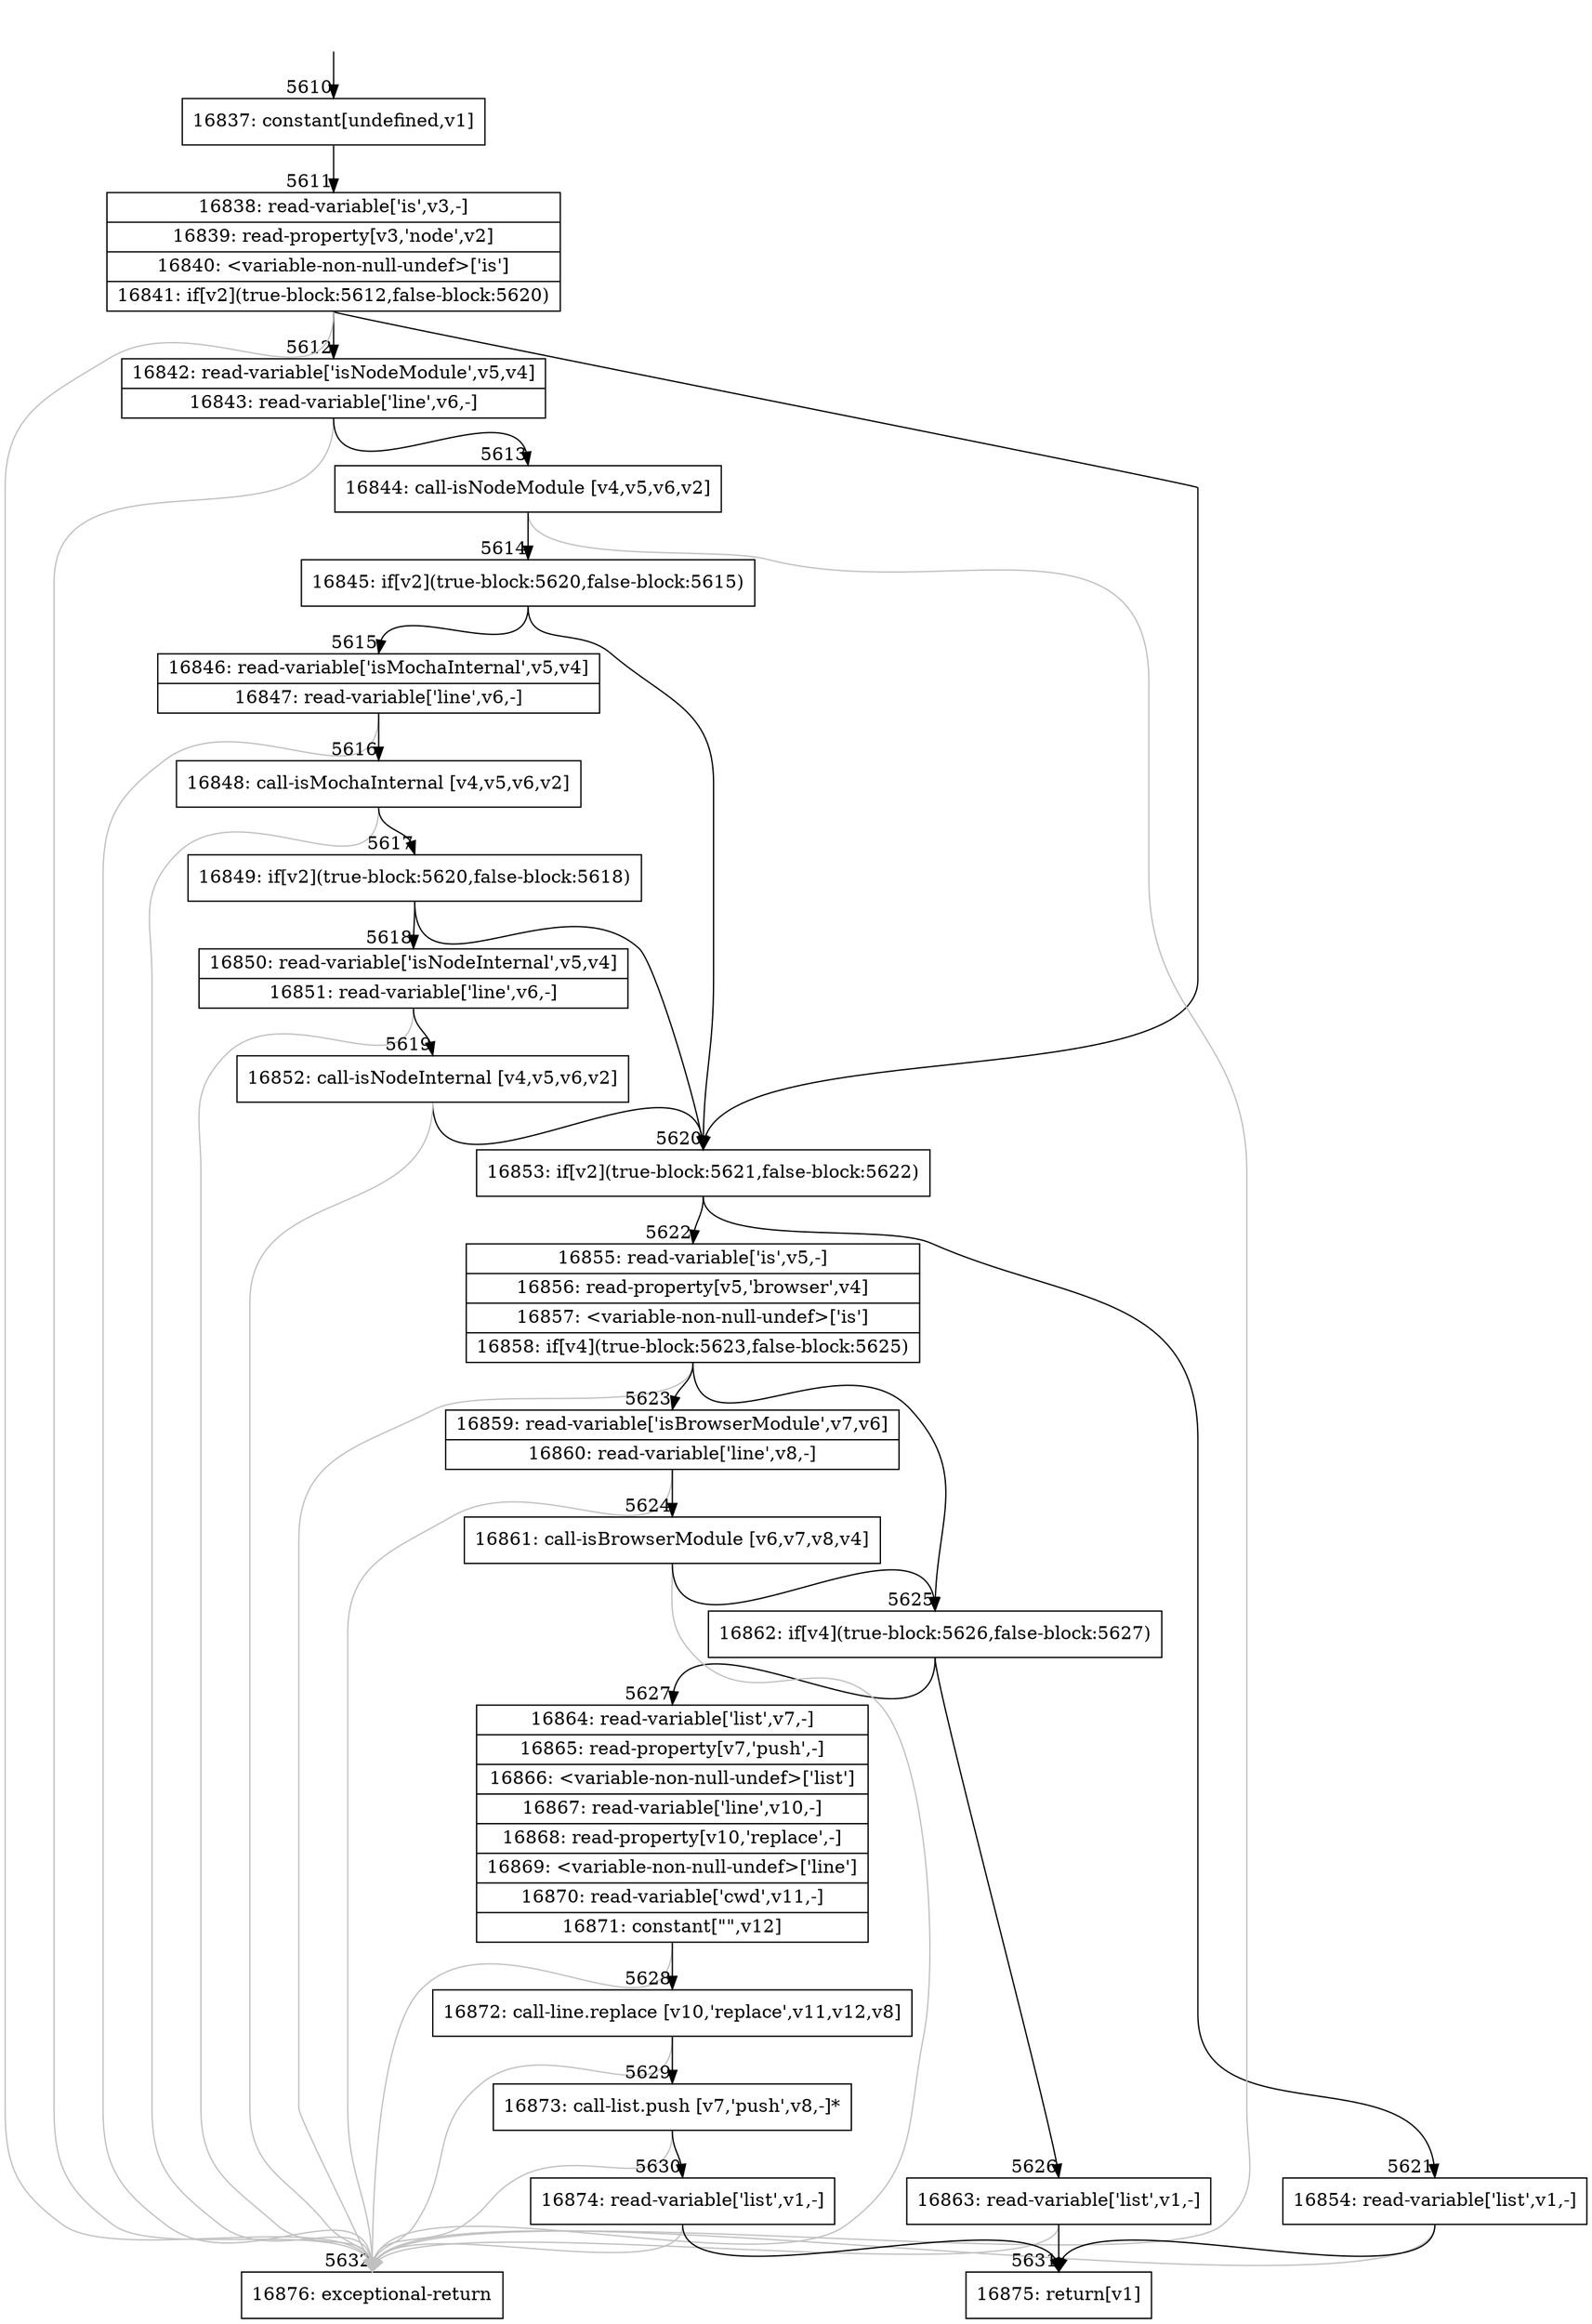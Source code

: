 digraph {
rankdir="TD"
BB_entry482[shape=none,label=""];
BB_entry482 -> BB5610 [tailport=s, headport=n, headlabel="    5610"]
BB5610 [shape=record label="{16837: constant[undefined,v1]}" ] 
BB5610 -> BB5611 [tailport=s, headport=n, headlabel="      5611"]
BB5611 [shape=record label="{16838: read-variable['is',v3,-]|16839: read-property[v3,'node',v2]|16840: \<variable-non-null-undef\>['is']|16841: if[v2](true-block:5612,false-block:5620)}" ] 
BB5611 -> BB5620 [tailport=s, headport=n, headlabel="      5620"]
BB5611 -> BB5612 [tailport=s, headport=n, headlabel="      5612"]
BB5611 -> BB5632 [tailport=s, headport=n, color=gray, headlabel="      5632"]
BB5612 [shape=record label="{16842: read-variable['isNodeModule',v5,v4]|16843: read-variable['line',v6,-]}" ] 
BB5612 -> BB5613 [tailport=s, headport=n, headlabel="      5613"]
BB5612 -> BB5632 [tailport=s, headport=n, color=gray]
BB5613 [shape=record label="{16844: call-isNodeModule [v4,v5,v6,v2]}" ] 
BB5613 -> BB5614 [tailport=s, headport=n, headlabel="      5614"]
BB5613 -> BB5632 [tailport=s, headport=n, color=gray]
BB5614 [shape=record label="{16845: if[v2](true-block:5620,false-block:5615)}" ] 
BB5614 -> BB5620 [tailport=s, headport=n]
BB5614 -> BB5615 [tailport=s, headport=n, headlabel="      5615"]
BB5615 [shape=record label="{16846: read-variable['isMochaInternal',v5,v4]|16847: read-variable['line',v6,-]}" ] 
BB5615 -> BB5616 [tailport=s, headport=n, headlabel="      5616"]
BB5615 -> BB5632 [tailport=s, headport=n, color=gray]
BB5616 [shape=record label="{16848: call-isMochaInternal [v4,v5,v6,v2]}" ] 
BB5616 -> BB5617 [tailport=s, headport=n, headlabel="      5617"]
BB5616 -> BB5632 [tailport=s, headport=n, color=gray]
BB5617 [shape=record label="{16849: if[v2](true-block:5620,false-block:5618)}" ] 
BB5617 -> BB5620 [tailport=s, headport=n]
BB5617 -> BB5618 [tailport=s, headport=n, headlabel="      5618"]
BB5618 [shape=record label="{16850: read-variable['isNodeInternal',v5,v4]|16851: read-variable['line',v6,-]}" ] 
BB5618 -> BB5619 [tailport=s, headport=n, headlabel="      5619"]
BB5618 -> BB5632 [tailport=s, headport=n, color=gray]
BB5619 [shape=record label="{16852: call-isNodeInternal [v4,v5,v6,v2]}" ] 
BB5619 -> BB5620 [tailport=s, headport=n]
BB5619 -> BB5632 [tailport=s, headport=n, color=gray]
BB5620 [shape=record label="{16853: if[v2](true-block:5621,false-block:5622)}" ] 
BB5620 -> BB5621 [tailport=s, headport=n, headlabel="      5621"]
BB5620 -> BB5622 [tailport=s, headport=n, headlabel="      5622"]
BB5621 [shape=record label="{16854: read-variable['list',v1,-]}" ] 
BB5621 -> BB5631 [tailport=s, headport=n, headlabel="      5631"]
BB5621 -> BB5632 [tailport=s, headport=n, color=gray]
BB5622 [shape=record label="{16855: read-variable['is',v5,-]|16856: read-property[v5,'browser',v4]|16857: \<variable-non-null-undef\>['is']|16858: if[v4](true-block:5623,false-block:5625)}" ] 
BB5622 -> BB5625 [tailport=s, headport=n, headlabel="      5625"]
BB5622 -> BB5623 [tailport=s, headport=n, headlabel="      5623"]
BB5622 -> BB5632 [tailport=s, headport=n, color=gray]
BB5623 [shape=record label="{16859: read-variable['isBrowserModule',v7,v6]|16860: read-variable['line',v8,-]}" ] 
BB5623 -> BB5624 [tailport=s, headport=n, headlabel="      5624"]
BB5623 -> BB5632 [tailport=s, headport=n, color=gray]
BB5624 [shape=record label="{16861: call-isBrowserModule [v6,v7,v8,v4]}" ] 
BB5624 -> BB5625 [tailport=s, headport=n]
BB5624 -> BB5632 [tailport=s, headport=n, color=gray]
BB5625 [shape=record label="{16862: if[v4](true-block:5626,false-block:5627)}" ] 
BB5625 -> BB5626 [tailport=s, headport=n, headlabel="      5626"]
BB5625 -> BB5627 [tailport=s, headport=n, headlabel="      5627"]
BB5626 [shape=record label="{16863: read-variable['list',v1,-]}" ] 
BB5626 -> BB5631 [tailport=s, headport=n]
BB5626 -> BB5632 [tailport=s, headport=n, color=gray]
BB5627 [shape=record label="{16864: read-variable['list',v7,-]|16865: read-property[v7,'push',-]|16866: \<variable-non-null-undef\>['list']|16867: read-variable['line',v10,-]|16868: read-property[v10,'replace',-]|16869: \<variable-non-null-undef\>['line']|16870: read-variable['cwd',v11,-]|16871: constant[\"\",v12]}" ] 
BB5627 -> BB5628 [tailport=s, headport=n, headlabel="      5628"]
BB5627 -> BB5632 [tailport=s, headport=n, color=gray]
BB5628 [shape=record label="{16872: call-line.replace [v10,'replace',v11,v12,v8]}" ] 
BB5628 -> BB5629 [tailport=s, headport=n, headlabel="      5629"]
BB5628 -> BB5632 [tailport=s, headport=n, color=gray]
BB5629 [shape=record label="{16873: call-list.push [v7,'push',v8,-]*}" ] 
BB5629 -> BB5630 [tailport=s, headport=n, headlabel="      5630"]
BB5629 -> BB5632 [tailport=s, headport=n, color=gray]
BB5630 [shape=record label="{16874: read-variable['list',v1,-]}" ] 
BB5630 -> BB5631 [tailport=s, headport=n]
BB5630 -> BB5632 [tailport=s, headport=n, color=gray]
BB5631 [shape=record label="{16875: return[v1]}" ] 
BB5632 [shape=record label="{16876: exceptional-return}" ] 
//#$~ 6397
}
